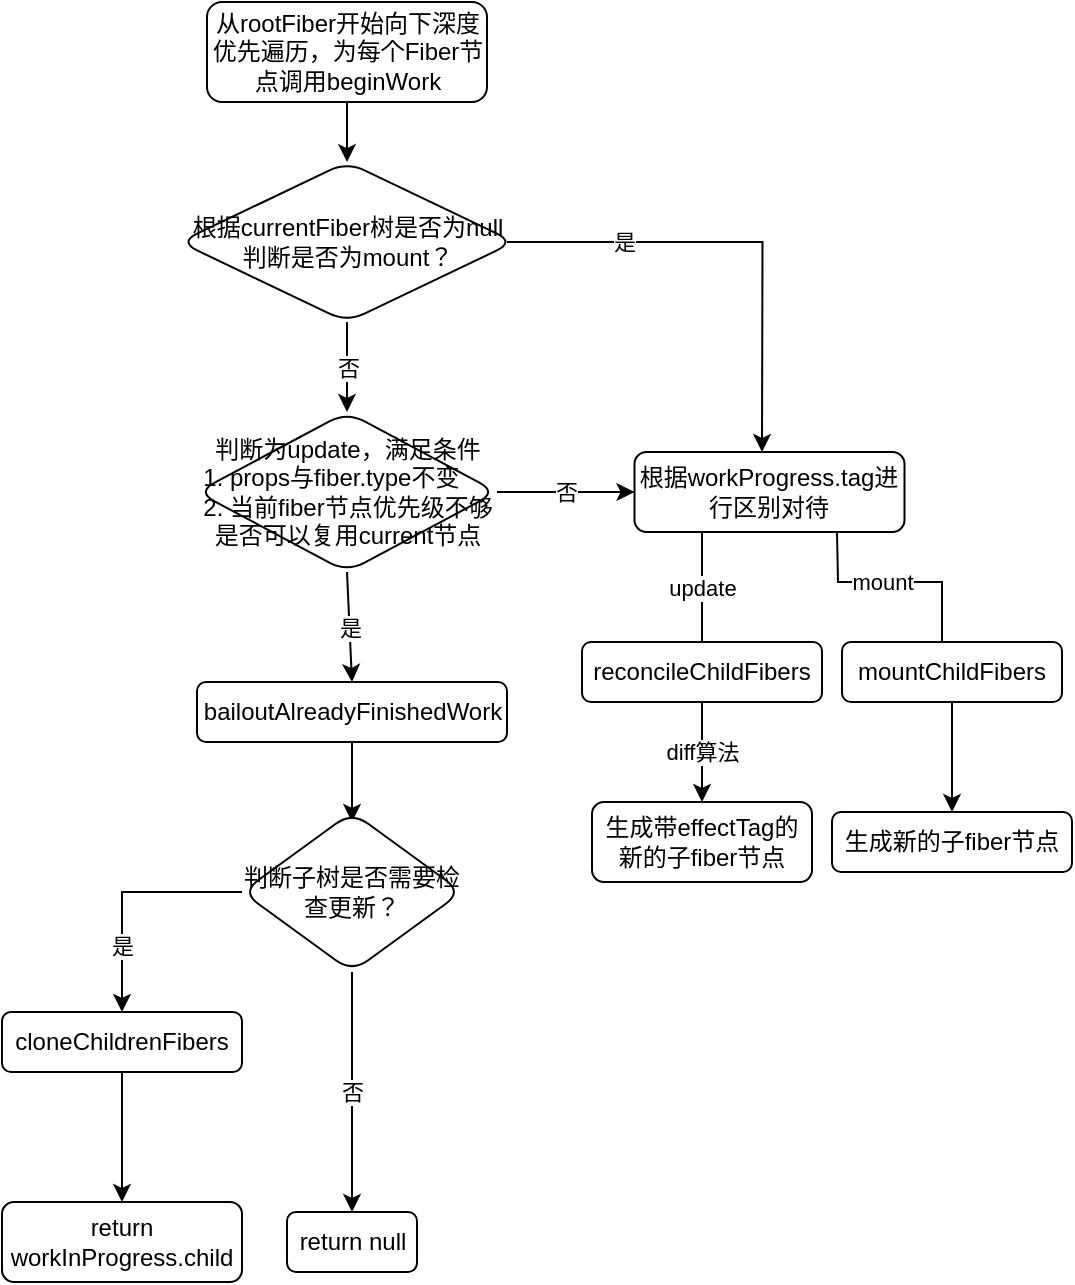 <mxfile version="20.7.4" type="device"><diagram id="C5RBs43oDa-KdzZeNtuy" name="Page-1"><mxGraphModel dx="906" dy="902" grid="1" gridSize="10" guides="1" tooltips="1" connect="1" arrows="1" fold="1" page="1" pageScale="1" pageWidth="827" pageHeight="1169" math="0" shadow="0"><root><mxCell id="WIyWlLk6GJQsqaUBKTNV-0"/><mxCell id="WIyWlLk6GJQsqaUBKTNV-1" parent="WIyWlLk6GJQsqaUBKTNV-0"/><mxCell id="WIyWlLk6GJQsqaUBKTNV-3" value="从rootFiber开始向下深度优先遍历，为每个Fiber节点调用beginWork" style="rounded=1;whiteSpace=wrap;html=1;fontSize=12;glass=0;strokeWidth=1;shadow=0;" parent="WIyWlLk6GJQsqaUBKTNV-1" vertex="1"><mxGeometry x="142.5" y="80" width="140" height="50" as="geometry"/></mxCell><mxCell id="4qN2tuHsTVDYoR4x_Nb8-6" value="" style="edgeStyle=orthogonalEdgeStyle;rounded=0;orthogonalLoop=1;jettySize=auto;html=1;exitX=0.5;exitY=1;exitDx=0;exitDy=0;" edge="1" parent="WIyWlLk6GJQsqaUBKTNV-1" source="WIyWlLk6GJQsqaUBKTNV-3" target="4qN2tuHsTVDYoR4x_Nb8-5"><mxGeometry relative="1" as="geometry"><mxPoint x="215" y="200" as="sourcePoint"/></mxGeometry></mxCell><mxCell id="4qN2tuHsTVDYoR4x_Nb8-5" value="根据currentFiber树是否为null判断是否为mount？" style="rhombus;whiteSpace=wrap;html=1;rounded=1;glass=0;strokeWidth=1;shadow=0;" vertex="1" parent="WIyWlLk6GJQsqaUBKTNV-1"><mxGeometry x="128.75" y="160" width="167.5" height="80" as="geometry"/></mxCell><mxCell id="4qN2tuHsTVDYoR4x_Nb8-12" value="" style="endArrow=classic;html=1;rounded=0;exitX=1;exitY=0.5;exitDx=0;exitDy=0;entryX=0.5;entryY=0;entryDx=0;entryDy=0;" edge="1" parent="WIyWlLk6GJQsqaUBKTNV-1"><mxGeometry relative="1" as="geometry"><mxPoint x="292.5" y="200" as="sourcePoint"/><mxPoint x="420" y="305" as="targetPoint"/><Array as="points"><mxPoint x="420.25" y="200"/></Array></mxGeometry></mxCell><mxCell id="4qN2tuHsTVDYoR4x_Nb8-13" value="是" style="edgeLabel;resizable=0;html=1;align=center;verticalAlign=middle;" connectable="0" vertex="1" parent="4qN2tuHsTVDYoR4x_Nb8-12"><mxGeometry relative="1" as="geometry"><mxPoint x="-58" as="offset"/></mxGeometry></mxCell><mxCell id="4qN2tuHsTVDYoR4x_Nb8-19" value="" style="endArrow=classic;html=1;rounded=0;exitX=0.5;exitY=1;exitDx=0;exitDy=0;entryX=0.5;entryY=0;entryDx=0;entryDy=0;" edge="1" parent="WIyWlLk6GJQsqaUBKTNV-1" source="4qN2tuHsTVDYoR4x_Nb8-5" target="4qN2tuHsTVDYoR4x_Nb8-31"><mxGeometry relative="1" as="geometry"><mxPoint x="360" y="410" as="sourcePoint"/><mxPoint x="215" y="440" as="targetPoint"/></mxGeometry></mxCell><mxCell id="4qN2tuHsTVDYoR4x_Nb8-20" value="否" style="edgeLabel;resizable=0;html=1;align=center;verticalAlign=middle;" connectable="0" vertex="1" parent="4qN2tuHsTVDYoR4x_Nb8-19"><mxGeometry relative="1" as="geometry"/></mxCell><mxCell id="4qN2tuHsTVDYoR4x_Nb8-23" value="根据workProgress.tag进行区别对待" style="whiteSpace=wrap;html=1;rounded=1;glass=0;strokeWidth=1;shadow=0;" vertex="1" parent="WIyWlLk6GJQsqaUBKTNV-1"><mxGeometry x="356.25" y="305" width="135" height="40" as="geometry"/></mxCell><mxCell id="4qN2tuHsTVDYoR4x_Nb8-31" value="判断为update，满足条件&lt;br style=&quot;border-color: var(--border-color);&quot;&gt;&lt;div style=&quot;border-color: var(--border-color); text-align: left;&quot;&gt;&lt;span style=&quot;border-color: var(--border-color); background-color: initial;&quot;&gt;1. props与fiber.type不变&lt;/span&gt;&lt;/div&gt;&lt;div style=&quot;border-color: var(--border-color); text-align: left;&quot;&gt;&lt;span style=&quot;border-color: var(--border-color); background-color: initial;&quot;&gt;2. 当前fiber节点优先级不够&lt;/span&gt;&lt;/div&gt;是否可以复用current节点" style="rhombus;whiteSpace=wrap;html=1;rounded=1;" vertex="1" parent="WIyWlLk6GJQsqaUBKTNV-1"><mxGeometry x="137.5" y="285" width="150" height="80" as="geometry"/></mxCell><mxCell id="4qN2tuHsTVDYoR4x_Nb8-34" value="" style="endArrow=classic;html=1;rounded=0;exitX=1;exitY=0.5;exitDx=0;exitDy=0;entryX=0;entryY=0.5;entryDx=0;entryDy=0;" edge="1" parent="WIyWlLk6GJQsqaUBKTNV-1" source="4qN2tuHsTVDYoR4x_Nb8-31" target="4qN2tuHsTVDYoR4x_Nb8-23"><mxGeometry relative="1" as="geometry"><mxPoint x="360" y="350" as="sourcePoint"/><mxPoint x="460" y="350" as="targetPoint"/></mxGeometry></mxCell><mxCell id="4qN2tuHsTVDYoR4x_Nb8-35" value="否" style="edgeLabel;resizable=0;html=1;align=center;verticalAlign=middle;" connectable="0" vertex="1" parent="4qN2tuHsTVDYoR4x_Nb8-34"><mxGeometry relative="1" as="geometry"/></mxCell><mxCell id="4qN2tuHsTVDYoR4x_Nb8-38" value="" style="endArrow=classic;html=1;rounded=0;exitX=0.75;exitY=1;exitDx=0;exitDy=0;" edge="1" parent="WIyWlLk6GJQsqaUBKTNV-1" source="4qN2tuHsTVDYoR4x_Nb8-23"><mxGeometry relative="1" as="geometry"><mxPoint x="460" y="400" as="sourcePoint"/><mxPoint x="540" y="430" as="targetPoint"/><Array as="points"><mxPoint x="458" y="370"/><mxPoint x="500" y="370"/><mxPoint x="510" y="370"/><mxPoint x="510" y="400"/></Array></mxGeometry></mxCell><mxCell id="4qN2tuHsTVDYoR4x_Nb8-39" value="mount" style="edgeLabel;resizable=0;html=1;align=center;verticalAlign=middle;" connectable="0" vertex="1" parent="4qN2tuHsTVDYoR4x_Nb8-38"><mxGeometry relative="1" as="geometry"><mxPoint x="-28" as="offset"/></mxGeometry></mxCell><mxCell id="4qN2tuHsTVDYoR4x_Nb8-41" value="mountChildFibers" style="rounded=1;whiteSpace=wrap;html=1;" vertex="1" parent="WIyWlLk6GJQsqaUBKTNV-1"><mxGeometry x="460" y="400" width="110" height="30" as="geometry"/></mxCell><mxCell id="4qN2tuHsTVDYoR4x_Nb8-40" value="reconcileChildFibers" style="rounded=1;whiteSpace=wrap;html=1;" vertex="1" parent="WIyWlLk6GJQsqaUBKTNV-1"><mxGeometry x="330" y="400" width="120" height="30" as="geometry"/></mxCell><mxCell id="4qN2tuHsTVDYoR4x_Nb8-42" value="" style="endArrow=none;html=1;rounded=0;exitX=0.25;exitY=1;exitDx=0;exitDy=0;" edge="1" parent="WIyWlLk6GJQsqaUBKTNV-1" source="4qN2tuHsTVDYoR4x_Nb8-23" target="4qN2tuHsTVDYoR4x_Nb8-40"><mxGeometry relative="1" as="geometry"><mxPoint x="390" y="345" as="sourcePoint"/><mxPoint x="390" y="430" as="targetPoint"/></mxGeometry></mxCell><mxCell id="4qN2tuHsTVDYoR4x_Nb8-43" value="update" style="edgeLabel;resizable=0;html=1;align=center;verticalAlign=middle;" connectable="0" vertex="1" parent="4qN2tuHsTVDYoR4x_Nb8-42"><mxGeometry relative="1" as="geometry"/></mxCell><mxCell id="4qN2tuHsTVDYoR4x_Nb8-44" value="" style="endArrow=classic;html=1;rounded=0;exitX=0.5;exitY=1;exitDx=0;exitDy=0;" edge="1" parent="WIyWlLk6GJQsqaUBKTNV-1" source="4qN2tuHsTVDYoR4x_Nb8-40" target="4qN2tuHsTVDYoR4x_Nb8-46"><mxGeometry relative="1" as="geometry"><mxPoint x="364" y="490" as="sourcePoint"/><mxPoint x="390" y="500" as="targetPoint"/></mxGeometry></mxCell><mxCell id="4qN2tuHsTVDYoR4x_Nb8-45" value="diff算法" style="edgeLabel;resizable=0;html=1;align=center;verticalAlign=middle;" connectable="0" vertex="1" parent="4qN2tuHsTVDYoR4x_Nb8-44"><mxGeometry relative="1" as="geometry"/></mxCell><mxCell id="4qN2tuHsTVDYoR4x_Nb8-46" value="生成带effectTag的新的子fiber节点" style="rounded=1;whiteSpace=wrap;html=1;" vertex="1" parent="WIyWlLk6GJQsqaUBKTNV-1"><mxGeometry x="335" y="480" width="110" height="40" as="geometry"/></mxCell><mxCell id="4qN2tuHsTVDYoR4x_Nb8-47" value="生成新的子fiber节点" style="rounded=1;whiteSpace=wrap;html=1;" vertex="1" parent="WIyWlLk6GJQsqaUBKTNV-1"><mxGeometry x="455" y="485" width="120" height="30" as="geometry"/></mxCell><mxCell id="4qN2tuHsTVDYoR4x_Nb8-48" value="" style="endArrow=classic;html=1;rounded=0;exitX=0.5;exitY=1;exitDx=0;exitDy=0;entryX=0.5;entryY=0;entryDx=0;entryDy=0;" edge="1" parent="WIyWlLk6GJQsqaUBKTNV-1" source="4qN2tuHsTVDYoR4x_Nb8-41" target="4qN2tuHsTVDYoR4x_Nb8-47"><mxGeometry width="50" height="50" relative="1" as="geometry"><mxPoint x="650" y="420" as="sourcePoint"/><mxPoint x="700" y="370" as="targetPoint"/></mxGeometry></mxCell><mxCell id="4qN2tuHsTVDYoR4x_Nb8-49" value="" style="endArrow=classic;html=1;rounded=0;exitX=0.5;exitY=1;exitDx=0;exitDy=0;" edge="1" parent="WIyWlLk6GJQsqaUBKTNV-1" source="4qN2tuHsTVDYoR4x_Nb8-31"><mxGeometry relative="1" as="geometry"><mxPoint x="160" y="399" as="sourcePoint"/><mxPoint x="215" y="420" as="targetPoint"/></mxGeometry></mxCell><mxCell id="4qN2tuHsTVDYoR4x_Nb8-50" value="是" style="edgeLabel;resizable=0;html=1;align=center;verticalAlign=middle;" connectable="0" vertex="1" parent="4qN2tuHsTVDYoR4x_Nb8-49"><mxGeometry relative="1" as="geometry"/></mxCell><mxCell id="4qN2tuHsTVDYoR4x_Nb8-52" value="" style="edgeStyle=orthogonalEdgeStyle;rounded=0;orthogonalLoop=1;jettySize=auto;html=1;" edge="1" parent="WIyWlLk6GJQsqaUBKTNV-1" source="4qN2tuHsTVDYoR4x_Nb8-51"><mxGeometry relative="1" as="geometry"><mxPoint x="215" y="490" as="targetPoint"/></mxGeometry></mxCell><mxCell id="4qN2tuHsTVDYoR4x_Nb8-51" value="bailoutAlreadyFinishedWork" style="rounded=1;whiteSpace=wrap;html=1;" vertex="1" parent="WIyWlLk6GJQsqaUBKTNV-1"><mxGeometry x="137.5" y="420" width="155" height="30" as="geometry"/></mxCell><mxCell id="4qN2tuHsTVDYoR4x_Nb8-53" value="判断子树是否需要检查更新？" style="rhombus;whiteSpace=wrap;html=1;rounded=1;" vertex="1" parent="WIyWlLk6GJQsqaUBKTNV-1"><mxGeometry x="160" y="485" width="110" height="80" as="geometry"/></mxCell><mxCell id="4qN2tuHsTVDYoR4x_Nb8-54" value="" style="endArrow=classic;html=1;rounded=0;entryX=0.5;entryY=0;entryDx=0;entryDy=0;exitX=0;exitY=0.5;exitDx=0;exitDy=0;" edge="1" parent="WIyWlLk6GJQsqaUBKTNV-1" source="4qN2tuHsTVDYoR4x_Nb8-53" target="4qN2tuHsTVDYoR4x_Nb8-56"><mxGeometry relative="1" as="geometry"><mxPoint x="140" y="490" as="sourcePoint"/><mxPoint x="131.25" y="520" as="targetPoint"/><Array as="points"><mxPoint x="100" y="525"/></Array></mxGeometry></mxCell><mxCell id="4qN2tuHsTVDYoR4x_Nb8-55" value="是" style="edgeLabel;resizable=0;html=1;align=center;verticalAlign=middle;" connectable="0" vertex="1" parent="4qN2tuHsTVDYoR4x_Nb8-54"><mxGeometry relative="1" as="geometry"><mxPoint y="27" as="offset"/></mxGeometry></mxCell><mxCell id="4qN2tuHsTVDYoR4x_Nb8-58" value="" style="edgeStyle=orthogonalEdgeStyle;rounded=0;orthogonalLoop=1;jettySize=auto;html=1;" edge="1" parent="WIyWlLk6GJQsqaUBKTNV-1" source="4qN2tuHsTVDYoR4x_Nb8-56" target="4qN2tuHsTVDYoR4x_Nb8-57"><mxGeometry relative="1" as="geometry"/></mxCell><mxCell id="4qN2tuHsTVDYoR4x_Nb8-56" value="cloneChildrenFibers" style="rounded=1;whiteSpace=wrap;html=1;" vertex="1" parent="WIyWlLk6GJQsqaUBKTNV-1"><mxGeometry x="40" y="585" width="120" height="30" as="geometry"/></mxCell><mxCell id="4qN2tuHsTVDYoR4x_Nb8-57" value="return workInProgress.child" style="whiteSpace=wrap;html=1;rounded=1;" vertex="1" parent="WIyWlLk6GJQsqaUBKTNV-1"><mxGeometry x="40" y="680" width="120" height="40" as="geometry"/></mxCell><mxCell id="4qN2tuHsTVDYoR4x_Nb8-59" value="return null" style="whiteSpace=wrap;html=1;rounded=1;" vertex="1" parent="WIyWlLk6GJQsqaUBKTNV-1"><mxGeometry x="182.5" y="685" width="65" height="30" as="geometry"/></mxCell><mxCell id="4qN2tuHsTVDYoR4x_Nb8-61" value="" style="endArrow=classic;html=1;rounded=0;exitX=0.5;exitY=1;exitDx=0;exitDy=0;entryX=0.5;entryY=0;entryDx=0;entryDy=0;" edge="1" parent="WIyWlLk6GJQsqaUBKTNV-1" source="4qN2tuHsTVDYoR4x_Nb8-53" target="4qN2tuHsTVDYoR4x_Nb8-59"><mxGeometry relative="1" as="geometry"><mxPoint x="210" y="570" as="sourcePoint"/><mxPoint x="310" y="570" as="targetPoint"/></mxGeometry></mxCell><mxCell id="4qN2tuHsTVDYoR4x_Nb8-62" value="否" style="edgeLabel;resizable=0;html=1;align=center;verticalAlign=middle;" connectable="0" vertex="1" parent="4qN2tuHsTVDYoR4x_Nb8-61"><mxGeometry relative="1" as="geometry"/></mxCell></root></mxGraphModel></diagram></mxfile>